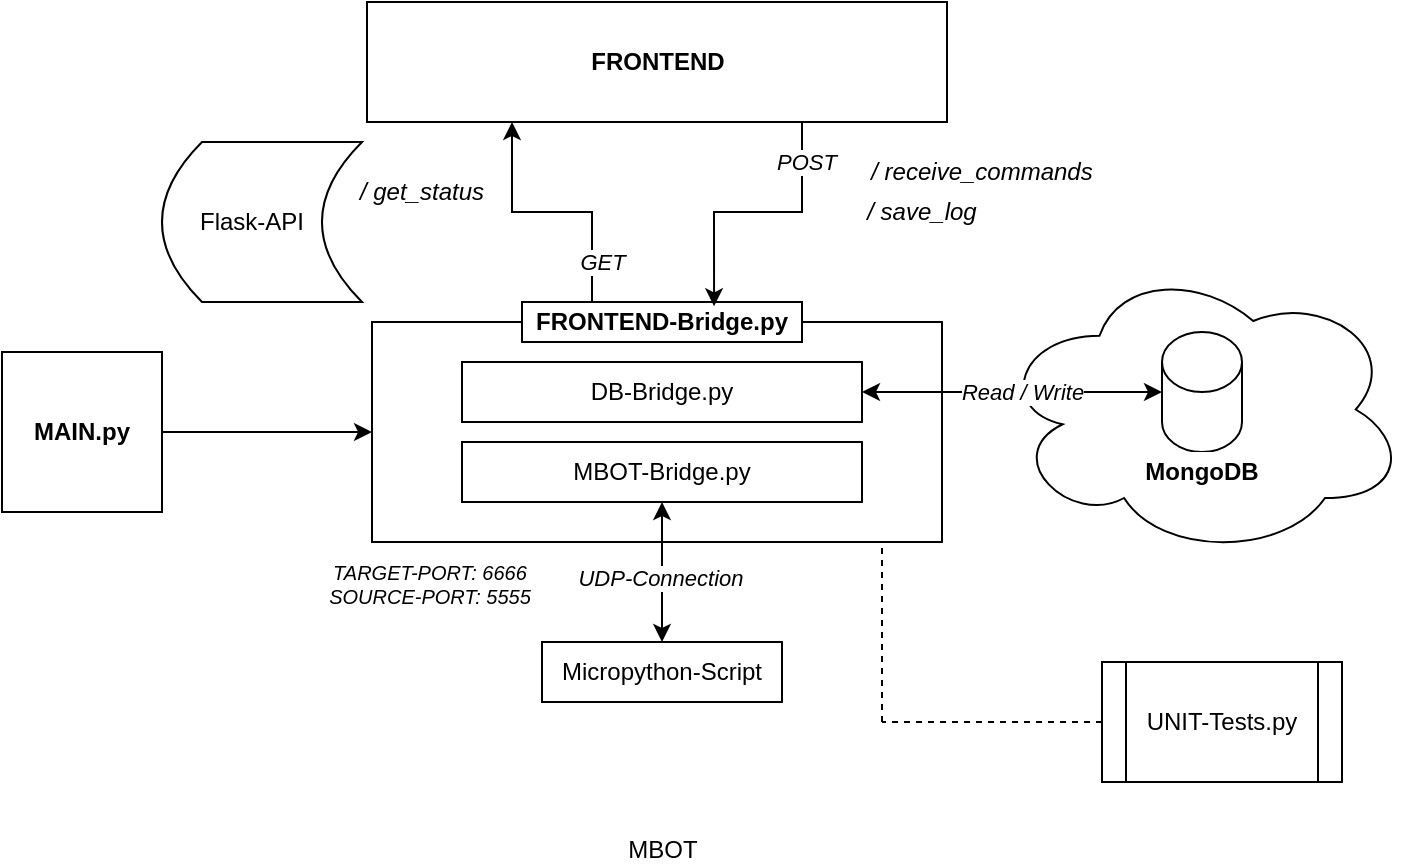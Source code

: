 <mxfile version="26.1.0">
  <diagram name="Seite-1" id="ziA6cfnl-7anwDXJS1_m">
    <mxGraphModel dx="1252" dy="476" grid="1" gridSize="10" guides="1" tooltips="1" connect="1" arrows="1" fold="1" page="1" pageScale="1" pageWidth="827" pageHeight="1169" math="0" shadow="0">
      <root>
        <mxCell id="0" />
        <mxCell id="1" parent="0" />
        <mxCell id="_3O-dLj9MWaLNkhvjviS-77" value="" style="ellipse;shape=cloud;whiteSpace=wrap;html=1;" vertex="1" parent="1">
          <mxGeometry x="627.5" y="230" width="205" height="147.5" as="geometry" />
        </mxCell>
        <mxCell id="_3O-dLj9MWaLNkhvjviS-2" value="" style="shape=cylinder3;whiteSpace=wrap;html=1;boundedLbl=1;backgroundOutline=1;size=15;" vertex="1" parent="1">
          <mxGeometry x="710" y="265" width="40" height="60" as="geometry" />
        </mxCell>
        <mxCell id="_3O-dLj9MWaLNkhvjviS-3" value="MBOT" style="shape=image;html=1;verticalAlign=top;verticalLabelPosition=bottom;labelBackgroundColor=#ffffff;imageAspect=0;aspect=fixed;image=https://cdn1.iconfinder.com/data/icons/unicons-line-vol-5/24/robot-128.png" vertex="1" parent="1">
          <mxGeometry x="430" y="450" width="60" height="60" as="geometry" />
        </mxCell>
        <mxCell id="_3O-dLj9MWaLNkhvjviS-4" value="Micropython-Script" style="rounded=0;whiteSpace=wrap;html=1;" vertex="1" parent="1">
          <mxGeometry x="400" y="420" width="120" height="30" as="geometry" />
        </mxCell>
        <mxCell id="_3O-dLj9MWaLNkhvjviS-6" value="" style="rounded=0;whiteSpace=wrap;html=1;" vertex="1" parent="1">
          <mxGeometry x="315" y="260" width="285" height="110" as="geometry" />
        </mxCell>
        <mxCell id="_3O-dLj9MWaLNkhvjviS-7" value="MBOT-Bridge.py" style="rounded=0;whiteSpace=wrap;html=1;" vertex="1" parent="1">
          <mxGeometry x="360" y="320" width="200" height="30" as="geometry" />
        </mxCell>
        <mxCell id="_3O-dLj9MWaLNkhvjviS-8" value="DB-Bridge.py" style="rounded=0;whiteSpace=wrap;html=1;" vertex="1" parent="1">
          <mxGeometry x="360" y="280" width="200" height="30" as="geometry" />
        </mxCell>
        <mxCell id="_3O-dLj9MWaLNkhvjviS-16" style="edgeStyle=orthogonalEdgeStyle;rounded=0;orthogonalLoop=1;jettySize=auto;html=1;exitX=1;exitY=0.5;exitDx=0;exitDy=0;entryX=0;entryY=0.5;entryDx=0;entryDy=0;" edge="1" parent="1" source="_3O-dLj9MWaLNkhvjviS-9" target="_3O-dLj9MWaLNkhvjviS-6">
          <mxGeometry relative="1" as="geometry">
            <mxPoint x="310" y="310" as="targetPoint" />
          </mxGeometry>
        </mxCell>
        <mxCell id="_3O-dLj9MWaLNkhvjviS-9" value="MAIN.py" style="whiteSpace=wrap;html=1;aspect=fixed;fontStyle=1" vertex="1" parent="1">
          <mxGeometry x="130" y="275" width="80" height="80" as="geometry" />
        </mxCell>
        <mxCell id="_3O-dLj9MWaLNkhvjviS-10" value="&lt;b&gt;FRONTEND&lt;/b&gt;" style="rounded=0;whiteSpace=wrap;html=1;" vertex="1" parent="1">
          <mxGeometry x="312.5" y="100" width="290" height="60" as="geometry" />
        </mxCell>
        <mxCell id="_3O-dLj9MWaLNkhvjviS-52" style="edgeStyle=orthogonalEdgeStyle;rounded=0;orthogonalLoop=1;jettySize=auto;html=1;exitX=0.25;exitY=0;exitDx=0;exitDy=0;entryX=0.25;entryY=1;entryDx=0;entryDy=0;" edge="1" parent="1" source="_3O-dLj9MWaLNkhvjviS-12" target="_3O-dLj9MWaLNkhvjviS-10">
          <mxGeometry relative="1" as="geometry" />
        </mxCell>
        <mxCell id="_3O-dLj9MWaLNkhvjviS-12" value="FRONTEND-Bridge.py" style="rounded=0;whiteSpace=wrap;html=1;fontStyle=1" vertex="1" parent="1">
          <mxGeometry x="390" y="250" width="140" height="20" as="geometry" />
        </mxCell>
        <mxCell id="_3O-dLj9MWaLNkhvjviS-27" value="" style="endArrow=classic;startArrow=classic;html=1;rounded=0;entryX=0;entryY=0.5;entryDx=0;entryDy=0;entryPerimeter=0;exitX=1;exitY=0.5;exitDx=0;exitDy=0;" edge="1" parent="1" source="_3O-dLj9MWaLNkhvjviS-8" target="_3O-dLj9MWaLNkhvjviS-2">
          <mxGeometry width="50" height="50" relative="1" as="geometry">
            <mxPoint x="610" y="350" as="sourcePoint" />
            <mxPoint x="660" y="300" as="targetPoint" />
          </mxGeometry>
        </mxCell>
        <mxCell id="_3O-dLj9MWaLNkhvjviS-28" value="" style="endArrow=classic;startArrow=classic;html=1;rounded=0;entryX=0.5;entryY=1;entryDx=0;entryDy=0;exitX=0.5;exitY=0;exitDx=0;exitDy=0;" edge="1" parent="1" source="_3O-dLj9MWaLNkhvjviS-4" target="_3O-dLj9MWaLNkhvjviS-7">
          <mxGeometry width="50" height="50" relative="1" as="geometry">
            <mxPoint x="510" y="430" as="sourcePoint" />
            <mxPoint x="560" y="380" as="targetPoint" />
          </mxGeometry>
        </mxCell>
        <mxCell id="_3O-dLj9MWaLNkhvjviS-32" value="UDP-Connection" style="edgeLabel;html=1;align=center;verticalAlign=middle;resizable=0;points=[];fontStyle=2" vertex="1" connectable="0" parent="_3O-dLj9MWaLNkhvjviS-28">
          <mxGeometry x="0.079" y="2" relative="1" as="geometry">
            <mxPoint x="1" y="6" as="offset" />
          </mxGeometry>
        </mxCell>
        <mxCell id="_3O-dLj9MWaLNkhvjviS-33" value="&lt;b&gt;MongoDB&lt;/b&gt;" style="rounded=0;whiteSpace=wrap;html=1;strokeColor=none;" vertex="1" parent="1">
          <mxGeometry x="690" y="325" width="80" height="20" as="geometry" />
        </mxCell>
        <mxCell id="_3O-dLj9MWaLNkhvjviS-34" value="Read / Write" style="edgeLabel;html=1;align=center;verticalAlign=middle;resizable=0;points=[];fontStyle=2" vertex="1" connectable="0" parent="1">
          <mxGeometry x="640" y="295" as="geometry" />
        </mxCell>
        <mxCell id="_3O-dLj9MWaLNkhvjviS-51" style="edgeStyle=orthogonalEdgeStyle;rounded=0;orthogonalLoop=1;jettySize=auto;html=1;exitX=0.75;exitY=1;exitDx=0;exitDy=0;entryX=0.686;entryY=0.108;entryDx=0;entryDy=0;entryPerimeter=0;" edge="1" parent="1" source="_3O-dLj9MWaLNkhvjviS-10" target="_3O-dLj9MWaLNkhvjviS-12">
          <mxGeometry relative="1" as="geometry" />
        </mxCell>
        <mxCell id="_3O-dLj9MWaLNkhvjviS-53" value="POST" style="edgeLabel;html=1;align=center;verticalAlign=middle;resizable=0;points=[];fontStyle=2" vertex="1" connectable="0" parent="_3O-dLj9MWaLNkhvjviS-51">
          <mxGeometry x="-0.156" relative="1" as="geometry">
            <mxPoint x="14" y="-25" as="offset" />
          </mxGeometry>
        </mxCell>
        <mxCell id="_3O-dLj9MWaLNkhvjviS-54" value="GET" style="edgeLabel;html=1;align=center;verticalAlign=middle;resizable=0;points=[];fontStyle=2" vertex="1" connectable="0" parent="1">
          <mxGeometry x="430.003" y="230" as="geometry" />
        </mxCell>
        <mxCell id="_3O-dLj9MWaLNkhvjviS-64" value="" style="endArrow=none;dashed=1;html=1;rounded=0;" edge="1" parent="1">
          <mxGeometry width="50" height="50" relative="1" as="geometry">
            <mxPoint x="570" y="460" as="sourcePoint" />
            <mxPoint x="570" y="370" as="targetPoint" />
          </mxGeometry>
        </mxCell>
        <mxCell id="_3O-dLj9MWaLNkhvjviS-65" value="" style="endArrow=none;dashed=1;html=1;rounded=0;" edge="1" parent="1">
          <mxGeometry width="50" height="50" relative="1" as="geometry">
            <mxPoint x="680" y="460" as="sourcePoint" />
            <mxPoint x="570" y="460" as="targetPoint" />
          </mxGeometry>
        </mxCell>
        <mxCell id="_3O-dLj9MWaLNkhvjviS-66" value="UNIT-Tests.py" style="shape=process;whiteSpace=wrap;html=1;backgroundOutline=1;" vertex="1" parent="1">
          <mxGeometry x="680" y="430" width="120" height="60" as="geometry" />
        </mxCell>
        <mxCell id="_3O-dLj9MWaLNkhvjviS-69" value="Flask-API&amp;nbsp; &amp;nbsp;" style="shape=dataStorage;whiteSpace=wrap;html=1;fixedSize=1;" vertex="1" parent="1">
          <mxGeometry x="210" y="170" width="100" height="80" as="geometry" />
        </mxCell>
        <mxCell id="_3O-dLj9MWaLNkhvjviS-73" value="&lt;i&gt;/ receive_commands&lt;/i&gt;" style="text;html=1;align=center;verticalAlign=middle;whiteSpace=wrap;rounded=0;" vertex="1" parent="1">
          <mxGeometry x="560" y="170" width="120" height="30" as="geometry" />
        </mxCell>
        <mxCell id="_3O-dLj9MWaLNkhvjviS-74" value="&lt;i&gt;/ save_log&lt;/i&gt;" style="text;html=1;align=center;verticalAlign=middle;whiteSpace=wrap;rounded=0;" vertex="1" parent="1">
          <mxGeometry x="530" y="190" width="120" height="30" as="geometry" />
        </mxCell>
        <mxCell id="_3O-dLj9MWaLNkhvjviS-75" value="&lt;i&gt;/ get_status&lt;/i&gt;" style="text;html=1;align=center;verticalAlign=middle;whiteSpace=wrap;rounded=0;" vertex="1" parent="1">
          <mxGeometry x="280" y="180" width="120" height="30" as="geometry" />
        </mxCell>
        <mxCell id="_3O-dLj9MWaLNkhvjviS-78" value="TARGET-PORT: 6666&lt;div&gt;SOURCE-PORT: 5555&lt;/div&gt;" style="text;html=1;align=center;verticalAlign=middle;whiteSpace=wrap;rounded=0;fontStyle=2;fontSize=10;" vertex="1" parent="1">
          <mxGeometry x="274" y="380" width="140" height="22.5" as="geometry" />
        </mxCell>
      </root>
    </mxGraphModel>
  </diagram>
</mxfile>
